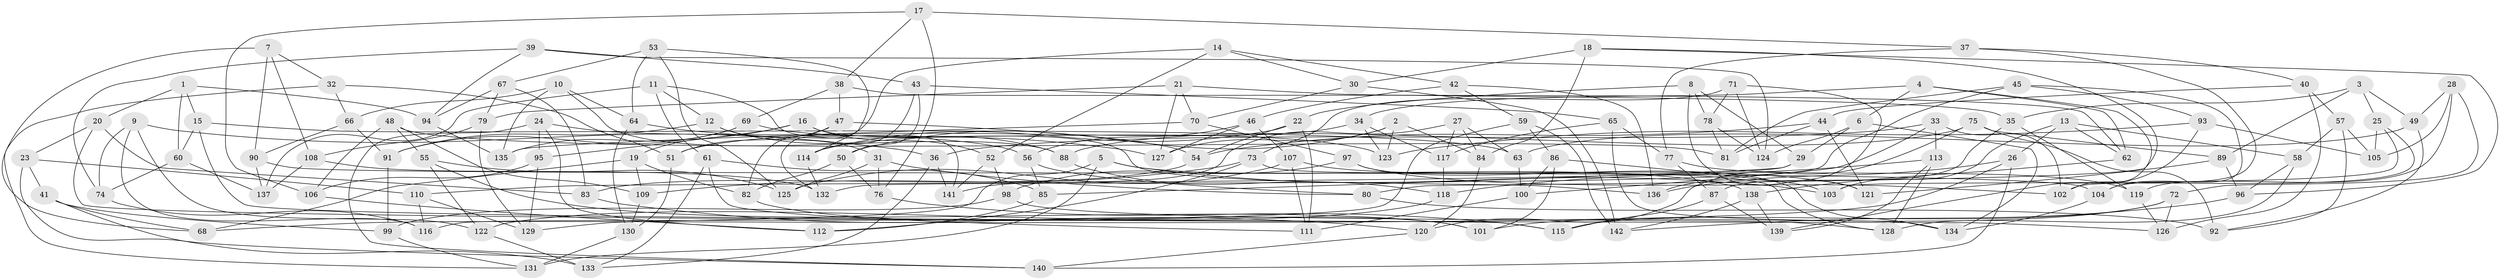 // coarse degree distribution, {16: 0.017857142857142856, 8: 0.14285714285714285, 7: 0.08928571428571429, 4: 0.2857142857142857, 5: 0.05357142857142857, 6: 0.16071428571428573, 12: 0.017857142857142856, 9: 0.07142857142857142, 10: 0.08928571428571429, 11: 0.03571428571428571, 3: 0.03571428571428571}
// Generated by graph-tools (version 1.1) at 2025/20/03/04/25 18:20:43]
// undirected, 142 vertices, 284 edges
graph export_dot {
graph [start="1"]
  node [color=gray90,style=filled];
  1;
  2;
  3;
  4;
  5;
  6;
  7;
  8;
  9;
  10;
  11;
  12;
  13;
  14;
  15;
  16;
  17;
  18;
  19;
  20;
  21;
  22;
  23;
  24;
  25;
  26;
  27;
  28;
  29;
  30;
  31;
  32;
  33;
  34;
  35;
  36;
  37;
  38;
  39;
  40;
  41;
  42;
  43;
  44;
  45;
  46;
  47;
  48;
  49;
  50;
  51;
  52;
  53;
  54;
  55;
  56;
  57;
  58;
  59;
  60;
  61;
  62;
  63;
  64;
  65;
  66;
  67;
  68;
  69;
  70;
  71;
  72;
  73;
  74;
  75;
  76;
  77;
  78;
  79;
  80;
  81;
  82;
  83;
  84;
  85;
  86;
  87;
  88;
  89;
  90;
  91;
  92;
  93;
  94;
  95;
  96;
  97;
  98;
  99;
  100;
  101;
  102;
  103;
  104;
  105;
  106;
  107;
  108;
  109;
  110;
  111;
  112;
  113;
  114;
  115;
  116;
  117;
  118;
  119;
  120;
  121;
  122;
  123;
  124;
  125;
  126;
  127;
  128;
  129;
  130;
  131;
  132;
  133;
  134;
  135;
  136;
  137;
  138;
  139;
  140;
  141;
  142;
  1 -- 60;
  1 -- 20;
  1 -- 15;
  1 -- 94;
  2 -- 84;
  2 -- 123;
  2 -- 50;
  2 -- 127;
  3 -- 35;
  3 -- 25;
  3 -- 89;
  3 -- 49;
  4 -- 62;
  4 -- 6;
  4 -- 102;
  4 -- 34;
  5 -- 103;
  5 -- 138;
  5 -- 129;
  5 -- 131;
  6 -- 134;
  6 -- 124;
  6 -- 29;
  7 -- 90;
  7 -- 32;
  7 -- 108;
  7 -- 68;
  8 -- 29;
  8 -- 22;
  8 -- 78;
  8 -- 121;
  9 -- 36;
  9 -- 74;
  9 -- 116;
  9 -- 122;
  10 -- 64;
  10 -- 88;
  10 -- 135;
  10 -- 66;
  11 -- 137;
  11 -- 141;
  11 -- 12;
  11 -- 61;
  12 -- 31;
  12 -- 88;
  12 -- 91;
  13 -- 62;
  13 -- 58;
  13 -- 26;
  13 -- 103;
  14 -- 132;
  14 -- 52;
  14 -- 42;
  14 -- 30;
  15 -- 115;
  15 -- 60;
  15 -- 63;
  16 -- 19;
  16 -- 95;
  16 -- 52;
  16 -- 136;
  17 -- 76;
  17 -- 38;
  17 -- 37;
  17 -- 106;
  18 -- 80;
  18 -- 84;
  18 -- 30;
  18 -- 96;
  19 -- 68;
  19 -- 82;
  19 -- 109;
  20 -- 23;
  20 -- 83;
  20 -- 126;
  21 -- 70;
  21 -- 127;
  21 -- 79;
  21 -- 35;
  22 -- 114;
  22 -- 54;
  22 -- 111;
  23 -- 41;
  23 -- 140;
  23 -- 110;
  24 -- 140;
  24 -- 56;
  24 -- 95;
  24 -- 112;
  25 -- 105;
  25 -- 102;
  25 -- 103;
  26 -- 136;
  26 -- 68;
  26 -- 140;
  27 -- 117;
  27 -- 84;
  27 -- 141;
  27 -- 63;
  28 -- 119;
  28 -- 105;
  28 -- 49;
  28 -- 72;
  29 -- 110;
  29 -- 85;
  30 -- 70;
  30 -- 142;
  31 -- 125;
  31 -- 80;
  31 -- 76;
  32 -- 51;
  32 -- 66;
  32 -- 131;
  33 -- 36;
  33 -- 100;
  33 -- 113;
  33 -- 102;
  34 -- 51;
  34 -- 117;
  34 -- 123;
  35 -- 119;
  35 -- 87;
  36 -- 141;
  36 -- 133;
  37 -- 77;
  37 -- 104;
  37 -- 40;
  38 -- 47;
  38 -- 62;
  38 -- 69;
  39 -- 74;
  39 -- 94;
  39 -- 124;
  39 -- 43;
  40 -- 126;
  40 -- 44;
  40 -- 57;
  41 -- 133;
  41 -- 99;
  41 -- 68;
  42 -- 59;
  42 -- 46;
  42 -- 136;
  43 -- 65;
  43 -- 50;
  43 -- 114;
  44 -- 121;
  44 -- 81;
  44 -- 54;
  45 -- 93;
  45 -- 132;
  45 -- 81;
  45 -- 104;
  46 -- 107;
  46 -- 56;
  46 -- 127;
  47 -- 82;
  47 -- 54;
  47 -- 51;
  48 -- 106;
  48 -- 109;
  48 -- 55;
  48 -- 81;
  49 -- 92;
  49 -- 63;
  50 -- 76;
  50 -- 82;
  51 -- 130;
  52 -- 98;
  52 -- 141;
  53 -- 125;
  53 -- 114;
  53 -- 64;
  53 -- 67;
  54 -- 83;
  55 -- 122;
  55 -- 125;
  55 -- 101;
  56 -- 80;
  56 -- 85;
  57 -- 58;
  57 -- 92;
  57 -- 105;
  58 -- 128;
  58 -- 96;
  59 -- 86;
  59 -- 116;
  59 -- 142;
  60 -- 74;
  60 -- 137;
  61 -- 111;
  61 -- 85;
  61 -- 133;
  62 -- 138;
  63 -- 100;
  64 -- 130;
  64 -- 127;
  65 -- 77;
  65 -- 117;
  65 -- 134;
  66 -- 90;
  66 -- 91;
  67 -- 79;
  67 -- 94;
  67 -- 83;
  69 -- 123;
  69 -- 91;
  69 -- 135;
  70 -- 135;
  70 -- 97;
  71 -- 78;
  71 -- 73;
  71 -- 136;
  71 -- 124;
  72 -- 126;
  72 -- 101;
  72 -- 115;
  73 -- 112;
  73 -- 109;
  73 -- 128;
  74 -- 116;
  75 -- 89;
  75 -- 88;
  75 -- 120;
  75 -- 92;
  76 -- 115;
  77 -- 119;
  77 -- 87;
  78 -- 124;
  78 -- 81;
  79 -- 129;
  79 -- 108;
  80 -- 92;
  82 -- 101;
  83 -- 120;
  84 -- 120;
  85 -- 112;
  86 -- 103;
  86 -- 100;
  86 -- 101;
  87 -- 115;
  87 -- 139;
  88 -- 118;
  89 -- 96;
  89 -- 121;
  90 -- 104;
  90 -- 137;
  91 -- 99;
  93 -- 105;
  93 -- 139;
  93 -- 123;
  94 -- 135;
  95 -- 106;
  95 -- 129;
  96 -- 142;
  97 -- 102;
  97 -- 98;
  97 -- 134;
  98 -- 128;
  98 -- 99;
  99 -- 131;
  100 -- 111;
  104 -- 134;
  106 -- 112;
  107 -- 121;
  107 -- 125;
  107 -- 111;
  108 -- 132;
  108 -- 137;
  109 -- 130;
  110 -- 116;
  110 -- 129;
  113 -- 128;
  113 -- 139;
  113 -- 118;
  114 -- 132;
  117 -- 118;
  118 -- 122;
  119 -- 126;
  120 -- 140;
  122 -- 133;
  130 -- 131;
  138 -- 139;
  138 -- 142;
}
